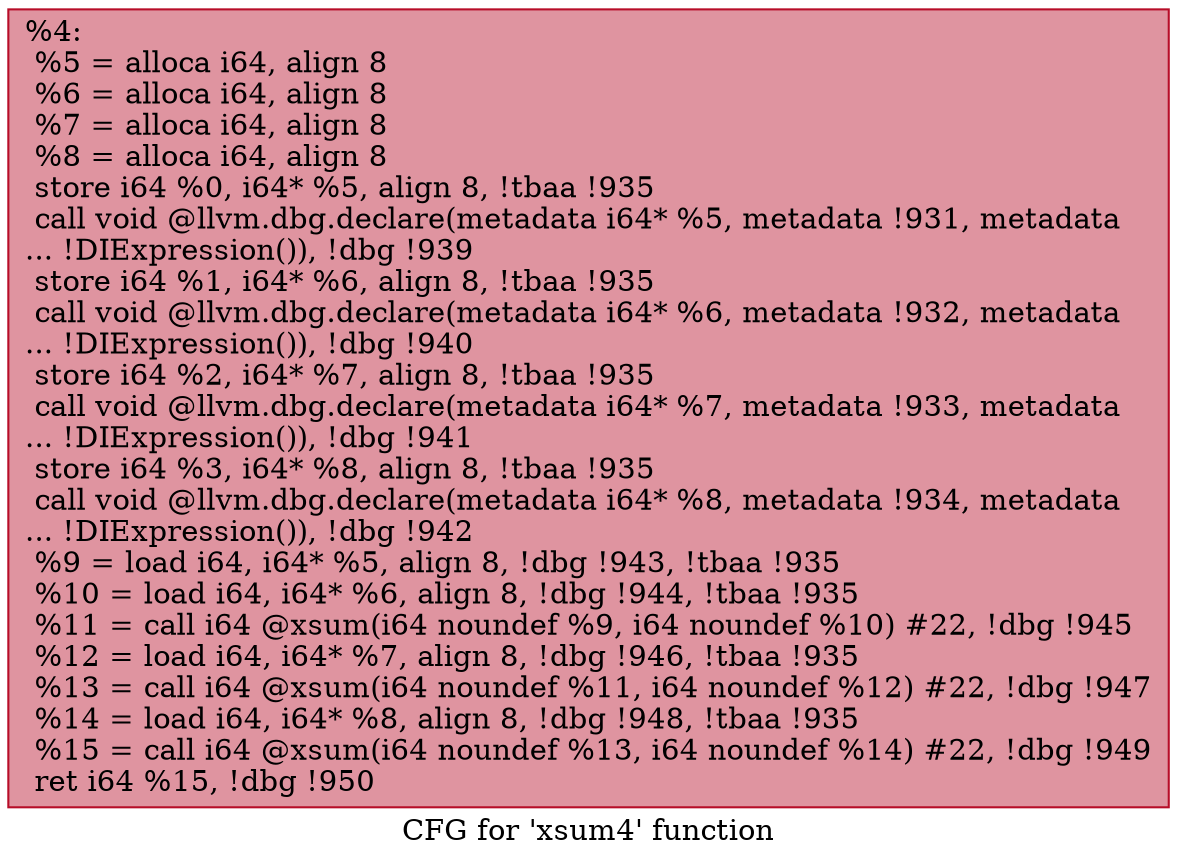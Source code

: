 digraph "CFG for 'xsum4' function" {
	label="CFG for 'xsum4' function";

	Node0x235b870 [shape=record,color="#b70d28ff", style=filled, fillcolor="#b70d2870",label="{%4:\l  %5 = alloca i64, align 8\l  %6 = alloca i64, align 8\l  %7 = alloca i64, align 8\l  %8 = alloca i64, align 8\l  store i64 %0, i64* %5, align 8, !tbaa !935\l  call void @llvm.dbg.declare(metadata i64* %5, metadata !931, metadata\l... !DIExpression()), !dbg !939\l  store i64 %1, i64* %6, align 8, !tbaa !935\l  call void @llvm.dbg.declare(metadata i64* %6, metadata !932, metadata\l... !DIExpression()), !dbg !940\l  store i64 %2, i64* %7, align 8, !tbaa !935\l  call void @llvm.dbg.declare(metadata i64* %7, metadata !933, metadata\l... !DIExpression()), !dbg !941\l  store i64 %3, i64* %8, align 8, !tbaa !935\l  call void @llvm.dbg.declare(metadata i64* %8, metadata !934, metadata\l... !DIExpression()), !dbg !942\l  %9 = load i64, i64* %5, align 8, !dbg !943, !tbaa !935\l  %10 = load i64, i64* %6, align 8, !dbg !944, !tbaa !935\l  %11 = call i64 @xsum(i64 noundef %9, i64 noundef %10) #22, !dbg !945\l  %12 = load i64, i64* %7, align 8, !dbg !946, !tbaa !935\l  %13 = call i64 @xsum(i64 noundef %11, i64 noundef %12) #22, !dbg !947\l  %14 = load i64, i64* %8, align 8, !dbg !948, !tbaa !935\l  %15 = call i64 @xsum(i64 noundef %13, i64 noundef %14) #22, !dbg !949\l  ret i64 %15, !dbg !950\l}"];
}
